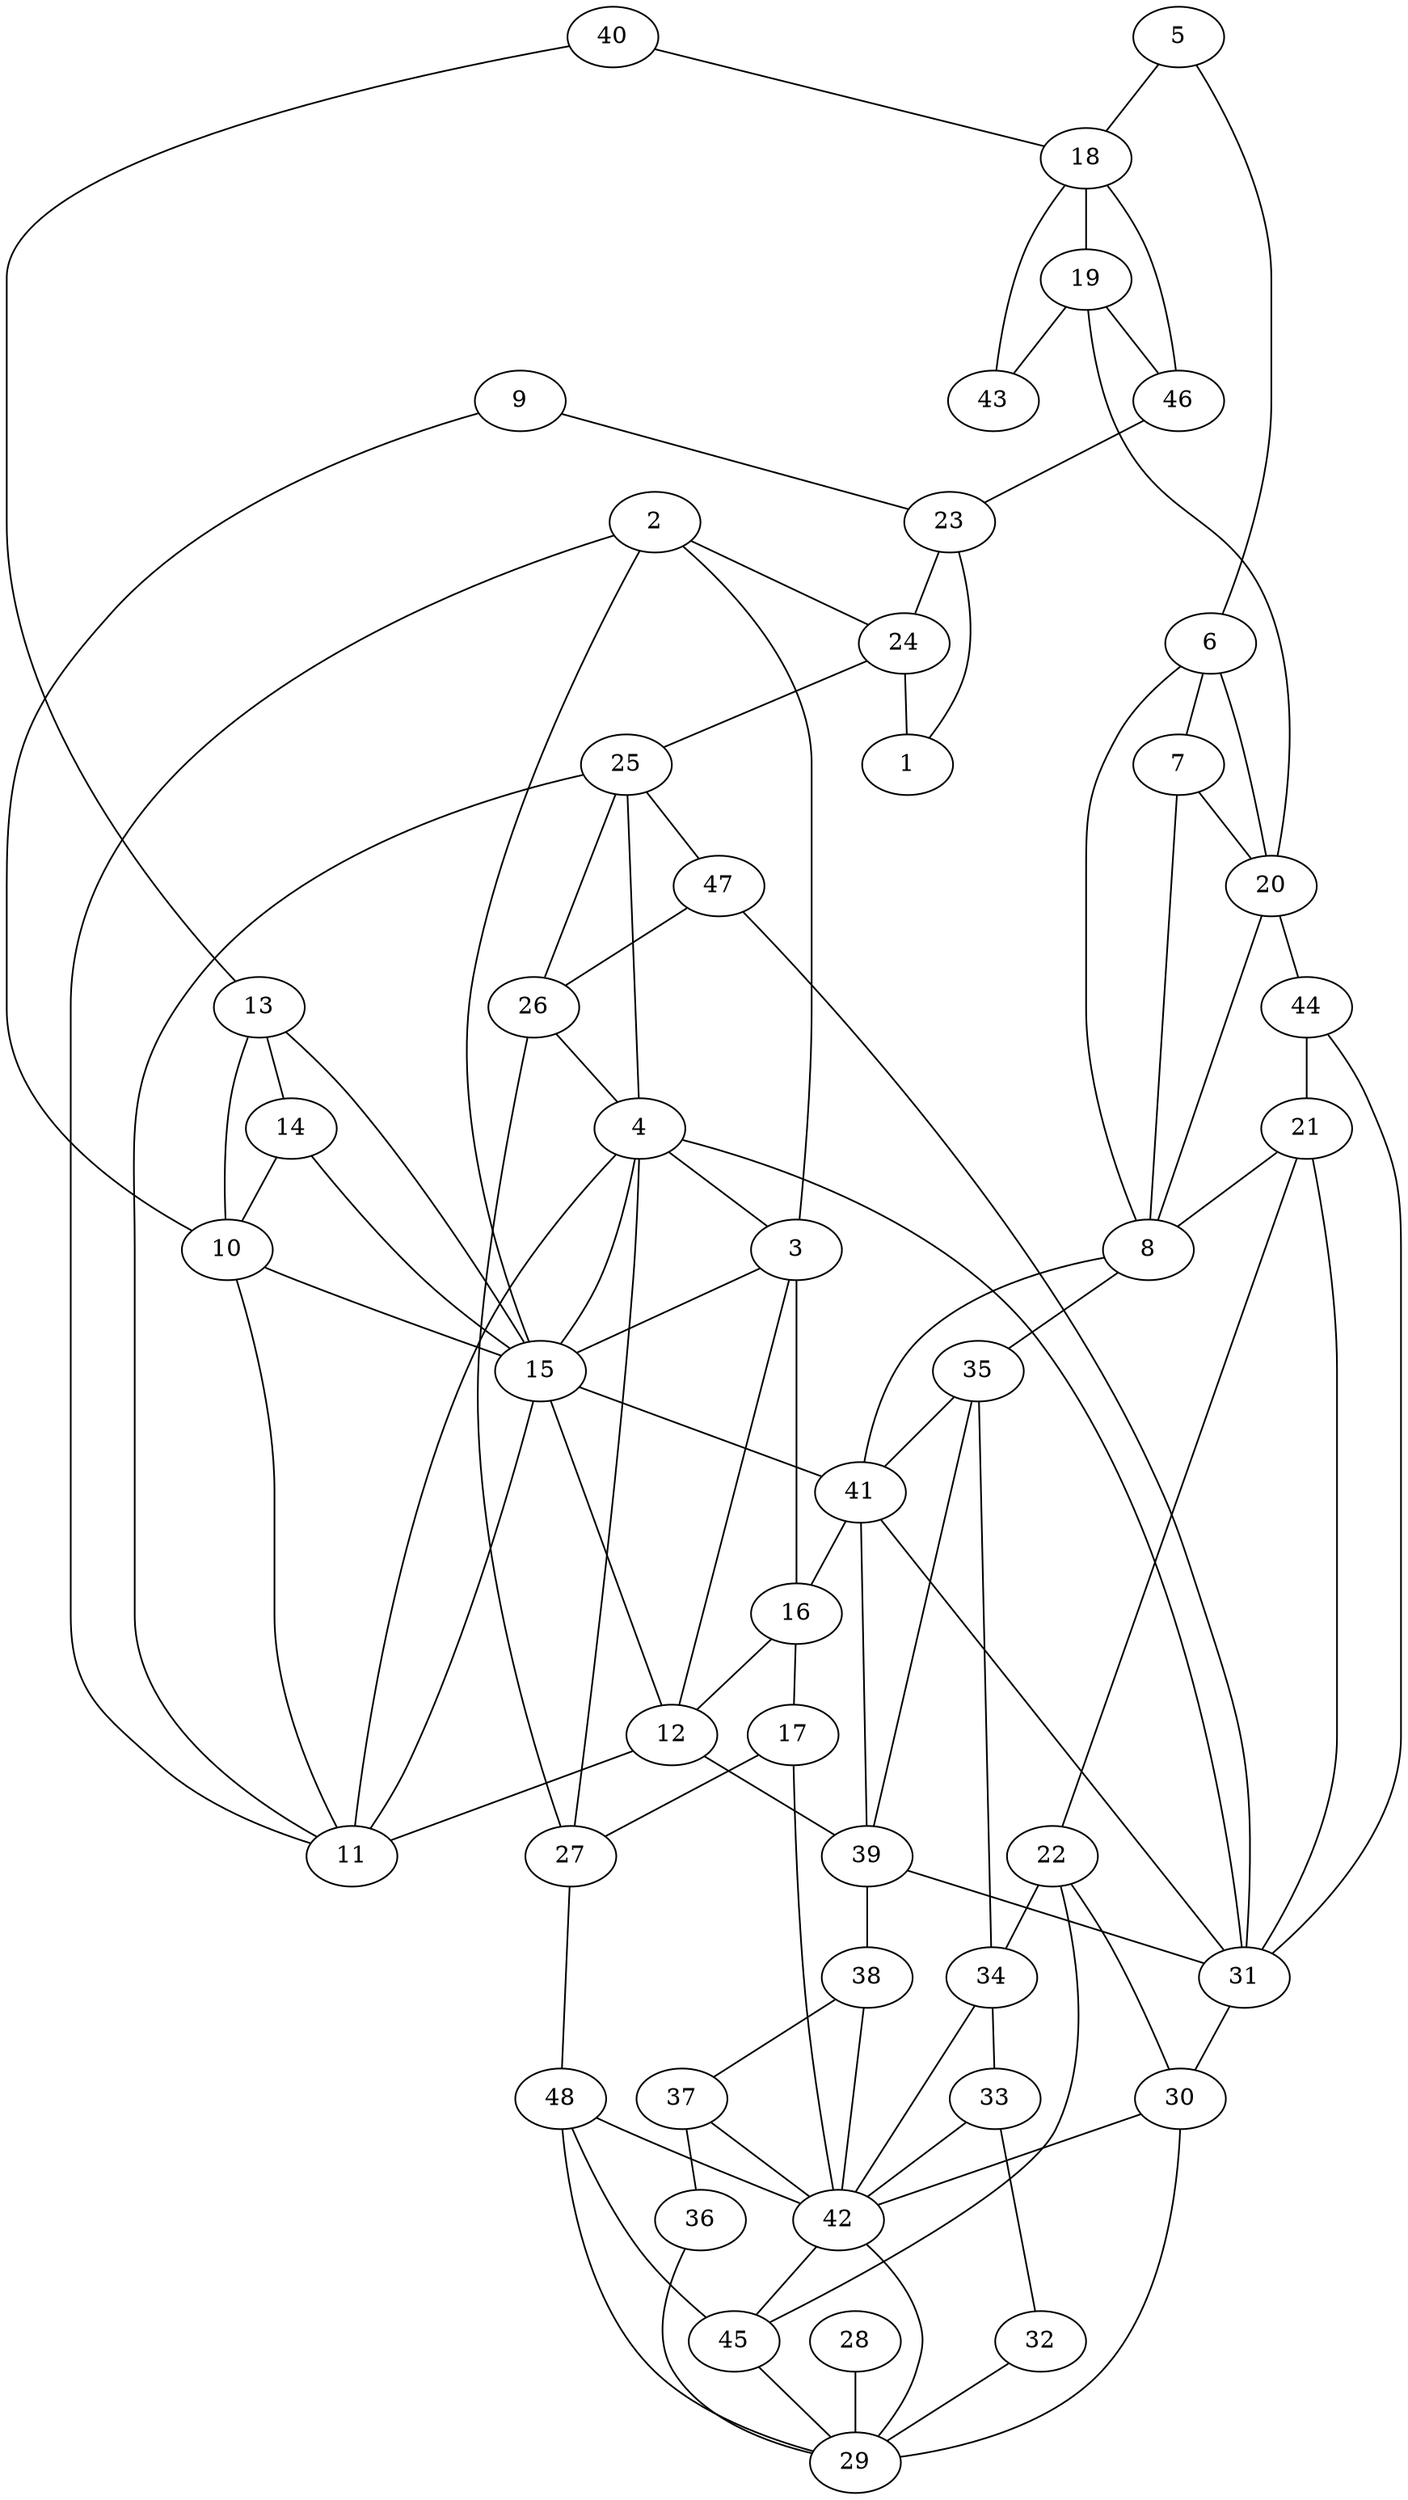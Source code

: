 graph pdb1b2s {
	1	 [aaLength=11,
		sequence=FDGVADYLQTY,
		type=0];
	2	 [aaLength=7,
		sequence=ASEAQAL,
		type=0];
	11	 [aaLength=3,
		sequence=ASK,
		type=0];
	2 -- 11	 [distance0="15.44418",
		frequency=1,
		type0=3];
	3	 [aaLength=3,
		sequence=ASK,
		type=0];
	2 -- 3	 [distance0="3.0",
		frequency=1,
		type0=4];
	15	 [aaLength=10,
		sequence=LDALWDCLAG,
		type=0];
	2 -- 15	 [distance0="15.02587",
		frequency=1,
		type0=2];
	24	 [aaLength=11,
		sequence=ISDLHQTLKKE,
		type=0];
	2 -- 24	 [distance0="14.96385",
		frequency=1,
		type0=1];
	3 -- 15	 [distance0="8.656206",
		frequency=1,
		type0=2];
	4	 [aaLength=4,
		sequence=LADV,
		type=0];
	4 -- 11	 [distance0="9.477269",
		frequency=1,
		type0=1];
	4 -- 3	 [distance0="11.33334",
		frequency=1,
		type0=3];
	4 -- 15	 [distance0="10.86747",
		frequency=1,
		type0=2];
	31	 [aaLength=5,
		sequence=GGDIF,
		type=1];
	4 -- 31	 [distance0="6.0",
		frequency=1,
		type0=4];
	5	 [aaLength=11,
		sequence=FDGVADYLQTY,
		type=0];
	6	 [aaLength=7,
		sequence=ASEAQAL,
		type=0];
	5 -- 6	 [distance0="9.0",
		frequency=1,
		type0=4];
	18	 [aaLength=3,
		sequence=GEQ,
		type=0];
	5 -- 18	 [distance0="22.69312",
		frequency=1,
		type0=3];
	7	 [aaLength=3,
		sequence=ASK,
		type=0];
	6 -- 7	 [distance0="15.00538",
		distance1="3.0",
		frequency=2,
		type0=2,
		type1=4];
	8	 [aaLength=4,
		sequence=LADV,
		type=0];
	6 -- 8	 [distance0="17.09655",
		frequency=1,
		type0=3];
	20	 [aaLength=10,
		sequence=LDALWDCLAG,
		type=0];
	6 -- 20	 [distance0="12.02387",
		frequency=1,
		type0=1];
	7 -- 8	 [distance0="6.263959",
		distance1="2.0",
		frequency=2,
		type0=1,
		type1=4];
	7 -- 20	 [distance0="13.02031",
		frequency=1,
		type0=2];
	35	 [aaLength=5,
		sequence=GGDIF,
		type=1];
	8 -- 35	 [distance0="6.0",
		frequency=1,
		type0=4];
	41	 [aaLength=6,
		sequence=LVLEWR,
		type=1];
	8 -- 41	 [distance0="16.8197",
		frequency=1,
		type0=3];
	9	 [aaLength=11,
		sequence=FDGVADYLQTY,
		type=0];
	10	 [aaLength=7,
		sequence=ASEAQAL,
		type=0];
	9 -- 10	 [distance0="9.0",
		frequency=1,
		type0=4];
	23	 [aaLength=3,
		sequence=GEQ,
		type=0];
	9 -- 23	 [distance0="21.1763",
		frequency=1,
		type0=3];
	10 -- 11	 [distance0="15.63246",
		distance1="3.0",
		frequency=2,
		type0=2,
		type1=4];
	10 -- 15	 [distance0="11.84569",
		frequency=1,
		type0=1];
	12	 [aaLength=4,
		sequence=LADV,
		type=0];
	12 -- 11	 [distance0="7.621405",
		frequency=1,
		type0=1];
	12 -- 3	 [distance0="8.945697",
		frequency=1,
		type0=2];
	12 -- 15	 [distance0="9.0843",
		frequency=1,
		type0=3];
	39	 [aaLength=5,
		sequence=GGDIF,
		type=1];
	12 -- 39	 [distance0="6.0",
		frequency=1,
		type0=4];
	13	 [aaLength=3,
		sequence=GEQ,
		type=0];
	13 -- 10	 [distance0="25.99371",
		frequency=1,
		type0=2];
	14	 [aaLength=11,
		sequence=ISDLHQTLKKE,
		type=0];
	13 -- 14	 [distance0="10.61893",
		distance1="3.0",
		frequency=2,
		type0=1,
		type1=4];
	13 -- 15	 [distance0="34.62815",
		frequency=1,
		type0=3];
	14 -- 10	 [distance0="15.93748",
		frequency=1,
		type0=2];
	14 -- 15	 [distance0="25.84081",
		distance1="10.0",
		frequency=2,
		type0=3,
		type1=4];
	15 -- 11	 [distance0="5.265332",
		frequency=1,
		type0=1];
	15 -- 41	 [distance0="5.0",
		frequency=1,
		type0=4];
	16	 [aaLength=6,
		sequence=FEQSKQ,
		type=0];
	16 -- 3	 [distance0="26.04747",
		frequency=1,
		type0=3];
	16 -- 12	 [distance0="19.51654",
		frequency=1,
		type0=2];
	17	 [aaLength=14,
		sequence=GAESVLQVFREAKA,
		type=0];
	16 -- 17	 [distance0="18.95062",
		distance1="4.0",
		frequency=2,
		type0=1,
		type1=4];
	27	 [aaLength=15,
		sequence=GAESVLQVFREAKAE,
		type=0];
	17 -- 27	 [distance0="17.87537",
		frequency=1,
		type0=1];
	42	 [aaLength=5,
		sequence=ITIIL,
		type=1];
	17 -- 42	 [distance0="4.0",
		frequency=1,
		type0=4];
	19	 [aaLength=11,
		sequence=ISDLHQTLKKE,
		type=0];
	18 -- 19	 [distance0="7.699489",
		distance1="3.0",
		frequency=2,
		type0=1,
		type1=4];
	43	 [aaLength=4,
		sequence=AVIN,
		type=1];
	18 -- 43	 [distance0="16.28533",
		frequency=1,
		type0=2];
	46	 [aaLength=5,
		sequence=KAVIN,
		type=1];
	18 -- 46	 [distance0="16.55934",
		frequency=1,
		type0=3];
	19 -- 20	 [distance0="10.0",
		frequency=1,
		type0=4];
	19 -- 43	 [distance0="21.14432",
		frequency=1,
		type0=2];
	19 -- 46	 [distance0="21.63521",
		frequency=1,
		type0=3];
	20 -- 8	 [distance0="11.56373",
		frequency=1,
		type0=1];
	44	 [aaLength=6,
		sequence=LVLEWR,
		type=1];
	20 -- 44	 [distance0="5.0",
		frequency=1,
		type0=4];
	21	 [aaLength=8,
		sequence=FEQSKQLT,
		type=0];
	21 -- 8	 [distance0="17.09244",
		frequency=1,
		type0=2];
	22	 [aaLength=14,
		sequence=GAESVLQVFREAKA,
		type=0];
	21 -- 22	 [distance0="14.21441",
		distance1="2.0",
		frequency=2,
		type0=1,
		type1=4];
	21 -- 31	 [distance0="20.66478",
		frequency=1,
		type0=3];
	30	 [aaLength=5,
		sequence=WREAD,
		type=1];
	22 -- 30	 [distance0="26.05184",
		frequency=1,
		type0=2];
	34	 [aaLength=5,
		sequence=WREAD,
		type=1];
	22 -- 34	 [distance0="26.05184",
		frequency=1,
		type0=3];
	45	 [aaLength=5,
		sequence=ITIIL,
		type=1];
	22 -- 45	 [distance0="4.0",
		frequency=1,
		type0=4];
	23 -- 1	 [distance0="17.86515",
		frequency=1,
		type0=2];
	23 -- 24	 [distance0="7.53116",
		distance1="3.0",
		frequency=2,
		type0=1,
		type1=4];
	24 -- 1	 [distance0="20.71214",
		frequency=1,
		type0=3];
	25	 [aaLength=10,
		sequence=LDALWDCLAG,
		type=0];
	24 -- 25	 [distance0="10.0",
		frequency=1,
		type0=4];
	25 -- 11	 [distance0="15.82902",
		frequency=1,
		type0=3];
	25 -- 4	 [distance0="14.294",
		frequency=1,
		type0=2];
	47	 [aaLength=6,
		sequence=LVLEWR,
		type=1];
	25 -- 47	 [distance0="5.0",
		frequency=1,
		type0=4];
	26	 [aaLength=6,
		sequence=FEQSKQ,
		type=0];
	26 -- 4	 [distance0="22.68829",
		frequency=1,
		type0=2];
	26 -- 25	 [distance0="26.25631",
		frequency=1,
		type0=3];
	26 -- 27	 [distance0="17.24802",
		distance1="4.0",
		frequency=2,
		type0=1,
		type1=4];
	27 -- 4	 [distance0="29.31944",
		frequency=1,
		type0=3];
	48	 [aaLength=5,
		sequence=ITIIL,
		type=1];
	27 -- 48	 [distance0="3.0",
		frequency=1,
		type0=4];
	28	 [aaLength=4,
		sequence=IYKT,
		type=1];
	29	 [aaLength=5,
		sequence=RILYS,
		type=1];
	28 -- 29	 [distance0="9.0",
		frequency=1,
		type0=3];
	29 -- 42	 [distance0="2.0",
		frequency=1,
		type0=3];
	30 -- 29	 [distance0="11.0",
		frequency=1,
		type0=4];
	30 -- 42	 [distance0="14.0",
		frequency=1,
		type0=3];
	31 -- 30	 [distance0="14.0",
		frequency=1,
		type0=4];
	31 -- 41	 [distance0="2.0",
		frequency=1,
		type0=3];
	32	 [aaLength=4,
		sequence=IYKT,
		type=1];
	32 -- 29	 [distance0="9.0",
		frequency=1,
		type0=3];
	33	 [aaLength=5,
		sequence=RILYS,
		type=1];
	33 -- 32	 [distance0="4.0",
		frequency=1,
		type0=4];
	33 -- 42	 [distance0="2.0",
		frequency=1,
		type0=3];
	34 -- 33	 [distance0="11.0",
		frequency=1,
		type0=4];
	34 -- 42	 [distance0="14.0",
		frequency=1,
		type0=3];
	35 -- 34	 [distance0="14.0",
		frequency=1,
		type0=4];
	35 -- 39	 [distance0="0.0",
		frequency=1,
		type0=2];
	35 -- 41	 [distance0="2.0",
		frequency=1,
		type0=3];
	36	 [aaLength=4,
		sequence=IYKT,
		type=1];
	36 -- 29	 [distance0="9.0",
		frequency=1,
		type0=3];
	37	 [aaLength=5,
		sequence=RILYS,
		type=1];
	37 -- 36	 [distance0="4.0",
		frequency=1,
		type0=4];
	37 -- 42	 [distance0="2.0",
		frequency=1,
		type0=3];
	38	 [aaLength=5,
		sequence=WREAD,
		type=1];
	38 -- 37	 [distance0="11.0",
		frequency=1,
		type0=4];
	38 -- 42	 [distance0="14.0",
		frequency=1,
		type0=3];
	39 -- 31	 [distance0="0.0",
		frequency=1,
		type0=1];
	39 -- 38	 [distance0="14.0",
		frequency=1,
		type0=4];
	39 -- 41	 [distance0="2.0",
		frequency=1,
		type0=3];
	40	 [aaLength=6,
		sequence=KKAVIN,
		type=1];
	40 -- 13	 [distance0="0.0",
		frequency=1,
		type0=5];
	40 -- 18	 [distance0="16.88822",
		frequency=1,
		type0=3];
	41 -- 16	 [distance0="1.0",
		frequency=1,
		type0=4];
	42 -- 45	 [distance0="0.0",
		frequency=1,
		type0=1];
	44 -- 21	 [distance0="1.0",
		frequency=1,
		type0=4];
	44 -- 31	 [distance0="2.0",
		frequency=1,
		type0=3];
	45 -- 29	 [distance0="2.0",
		frequency=1,
		type0=3];
	45 -- 48	 [distance0="0.0",
		frequency=1,
		type0=2];
	46 -- 23	 [distance0="0.0",
		frequency=1,
		type0=5];
	47 -- 26	 [distance0="1.0",
		frequency=1,
		type0=4];
	47 -- 31	 [distance0="2.0",
		frequency=1,
		type0=3];
	48 -- 29	 [distance0="2.0",
		frequency=1,
		type0=3];
	48 -- 42	 [distance0="0.0",
		frequency=1,
		type0=1];
}
